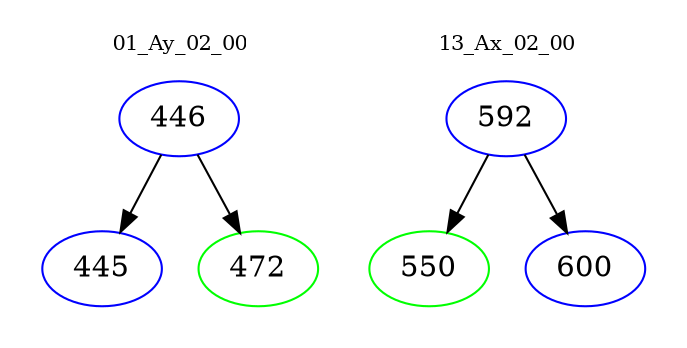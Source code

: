 digraph{
subgraph cluster_0 {
color = white
label = "01_Ay_02_00";
fontsize=10;
T0_446 [label="446", color="blue"]
T0_446 -> T0_445 [color="black"]
T0_445 [label="445", color="blue"]
T0_446 -> T0_472 [color="black"]
T0_472 [label="472", color="green"]
}
subgraph cluster_1 {
color = white
label = "13_Ax_02_00";
fontsize=10;
T1_592 [label="592", color="blue"]
T1_592 -> T1_550 [color="black"]
T1_550 [label="550", color="green"]
T1_592 -> T1_600 [color="black"]
T1_600 [label="600", color="blue"]
}
}
